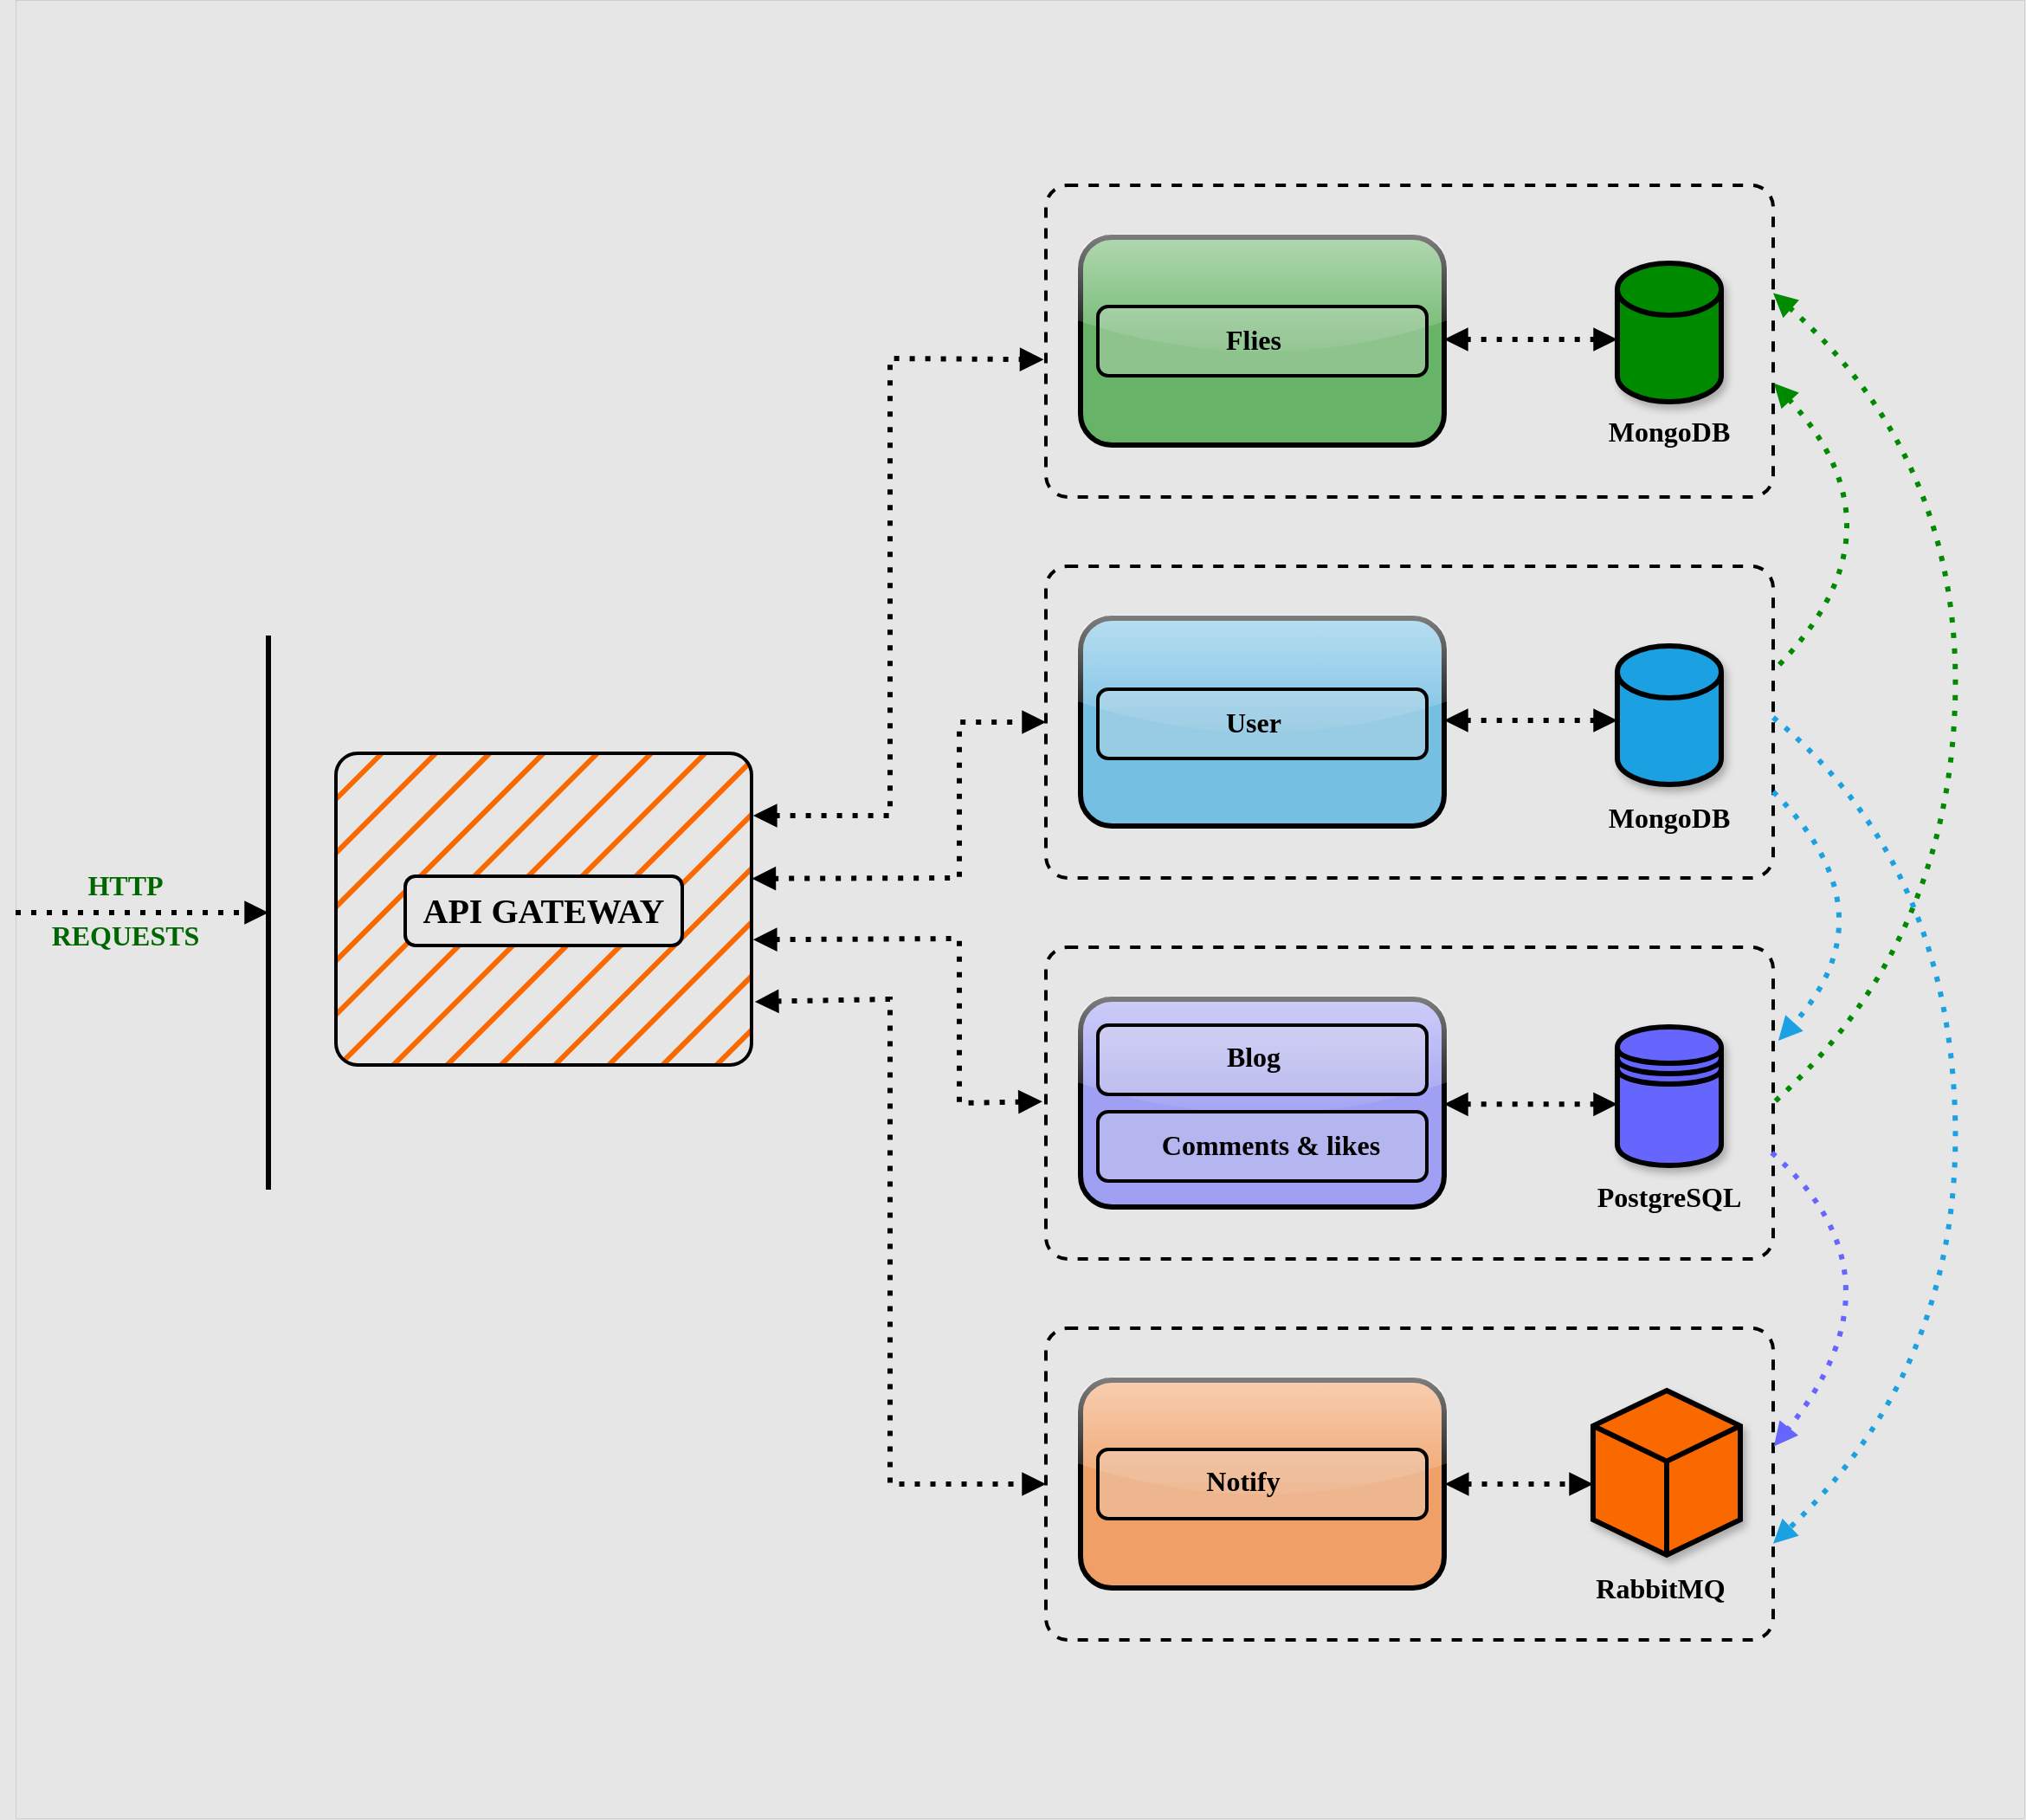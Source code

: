 <mxfile version="21.6.5" type="device">
  <diagram name="Страница 1" id="cPOvZNRW5q5iyQ3X-T9L">
    <mxGraphModel dx="2206" dy="1351" grid="1" gridSize="10" guides="1" tooltips="1" connect="1" arrows="1" fold="1" page="1" pageScale="1" pageWidth="1169" pageHeight="827" background="#E6E6E6" math="0" shadow="0">
      <root>
        <mxCell id="0" />
        <mxCell id="1" parent="0" />
        <mxCell id="3XoSpjxrRGUEi4SoyaMn-10" value="" style="rounded=0;whiteSpace=wrap;html=1;strokeWidth=0;fillColor=none;" vertex="1" parent="1">
          <mxGeometry x="8" y="299" width="1160" height="1050" as="geometry" />
        </mxCell>
        <mxCell id="aQjmBxtVL5Uxb0b1eybm-77" value="" style="rounded=1;whiteSpace=wrap;html=1;shadow=0;arcSize=7;fillStyle=hatch;fillColor=#FA6800;perimeterSpacing=0;gradientColor=none;imageAspect=1;glass=0;strokeWidth=2;" parent="1" vertex="1">
          <mxGeometry x="193" y="734" width="240" height="180" as="geometry" />
        </mxCell>
        <mxCell id="aQjmBxtVL5Uxb0b1eybm-71" value="" style="rounded=1;whiteSpace=wrap;html=1;shadow=0;arcSize=7;strokeWidth=2;dashed=1;fillColor=#E6E6E6;" parent="1" vertex="1">
          <mxGeometry x="603" y="406" width="420" height="180" as="geometry" />
        </mxCell>
        <mxCell id="aQjmBxtVL5Uxb0b1eybm-67" value="" style="rounded=1;whiteSpace=wrap;html=1;shadow=0;strokeWidth=3;fillOpacity=55;fillColor=#008A00;fontColor=#ffffff;strokeColor=#000000;glass=1;" parent="1" vertex="1">
          <mxGeometry x="623" y="436" width="210" height="120" as="geometry" />
        </mxCell>
        <mxCell id="aQjmBxtVL5Uxb0b1eybm-89" value="" style="rounded=1;whiteSpace=wrap;html=1;fillColor=#E6E6E6;fillOpacity=30;strokeWidth=2;" parent="1" vertex="1">
          <mxGeometry x="633" y="476" width="190" height="40" as="geometry" />
        </mxCell>
        <mxCell id="aQjmBxtVL5Uxb0b1eybm-10" value="MongoDB" style="text;strokeColor=none;align=center;fillColor=none;html=1;verticalAlign=middle;whiteSpace=wrap;rounded=0;fontSize=16;fontFamily=Tahoma;fontStyle=1" parent="1" vertex="1">
          <mxGeometry x="933" y="533" width="60" height="30" as="geometry" />
        </mxCell>
        <mxCell id="aQjmBxtVL5Uxb0b1eybm-16" value="" style="endArrow=block;startArrow=block;html=1;entryX=0;entryY=0.5;entryDx=0;entryDy=0;entryPerimeter=0;exitX=1;exitY=0.5;exitDx=0;exitDy=0;dashed=1;dashPattern=1 2;strokeWidth=3;rounded=0;startFill=1;endFill=1;" parent="1" edge="1">
          <mxGeometry width="50" height="50" relative="1" as="geometry">
            <mxPoint x="833" y="495.0" as="sourcePoint" />
            <mxPoint x="933.0" y="495.0" as="targetPoint" />
          </mxGeometry>
        </mxCell>
        <mxCell id="aQjmBxtVL5Uxb0b1eybm-20" value="" style="shape=cylinder3;whiteSpace=wrap;html=1;boundedLbl=1;backgroundOutline=1;size=15;fillColor=#008a00;fontColor=#ffffff;strokeColor=#000000;strokeWidth=3;shadow=1;" parent="1" vertex="1">
          <mxGeometry x="933" y="451" width="60" height="80" as="geometry" />
        </mxCell>
        <mxCell id="aQjmBxtVL5Uxb0b1eybm-73" value="" style="rounded=1;whiteSpace=wrap;html=1;shadow=0;arcSize=7;strokeWidth=2;dashed=1;fillColor=#E6E6E6;" parent="1" vertex="1">
          <mxGeometry x="603" y="626" width="420" height="180" as="geometry" />
        </mxCell>
        <mxCell id="aQjmBxtVL5Uxb0b1eybm-74" value="" style="rounded=1;whiteSpace=wrap;html=1;shadow=0;arcSize=7;dashed=1;strokeWidth=2;fillColor=#E6E6E6;" parent="1" vertex="1">
          <mxGeometry x="603" y="846" width="420" height="180" as="geometry" />
        </mxCell>
        <mxCell id="aQjmBxtVL5Uxb0b1eybm-75" value="" style="rounded=1;whiteSpace=wrap;html=1;shadow=0;arcSize=7;dashed=1;strokeWidth=2;perimeterSpacing=0;fillColor=#E6E6E6;" parent="1" vertex="1">
          <mxGeometry x="603" y="1066" width="420" height="180" as="geometry" />
        </mxCell>
        <mxCell id="aQjmBxtVL5Uxb0b1eybm-68" value="" style="rounded=1;whiteSpace=wrap;html=1;shadow=0;strokeWidth=3;fillOpacity=55;fillColor=#1BA1E2;glass=1;" parent="1" vertex="1">
          <mxGeometry x="623" y="656" width="210" height="120" as="geometry" />
        </mxCell>
        <mxCell id="aQjmBxtVL5Uxb0b1eybm-86" value="" style="rounded=1;whiteSpace=wrap;html=1;fillColor=#E6E6E6;strokeWidth=2;" parent="1" vertex="1">
          <mxGeometry x="233" y="805" width="160" height="40" as="geometry" />
        </mxCell>
        <mxCell id="aQjmBxtVL5Uxb0b1eybm-17" value="" style="endArrow=block;startArrow=block;html=1;entryX=0;entryY=0.5;entryDx=0;entryDy=0;entryPerimeter=0;anchorPointDirection=1;fixDash=0;jumpStyle=none;shadow=0;rounded=0;strokeColor=default;dashed=1;dashPattern=1 2;strokeWidth=3;startFill=1;endFill=1;" parent="1" edge="1">
          <mxGeometry width="50" height="50" relative="1" as="geometry">
            <mxPoint x="833" y="715" as="sourcePoint" />
            <mxPoint x="933.0" y="715" as="targetPoint" />
          </mxGeometry>
        </mxCell>
        <mxCell id="aQjmBxtVL5Uxb0b1eybm-21" value="" style="shape=cylinder3;whiteSpace=wrap;html=1;boundedLbl=1;backgroundOutline=1;size=15;direction=east;connectable=1;allowArrows=1;perimeter=rectanglePerimeter;fixDash=0;container=0;resizable=1;resizeWidth=0;resizeHeight=0;comic=0;enumerate=0;treeMoving=0;treeFolding=0;deletable=1;cloneable=1;rotatable=1;fixedWidth=0;autosize=0;movableLabel=0;fillColor=#1BA1E2;fontColor=#ffffff;strokeColor=#000000;strokeWidth=3;shadow=1;" parent="1" vertex="1">
          <mxGeometry x="933" y="672" width="60" height="80" as="geometry" />
        </mxCell>
        <mxCell id="aQjmBxtVL5Uxb0b1eybm-69" value="" style="rounded=1;whiteSpace=wrap;html=1;shadow=0;strokeWidth=3;fillOpacity=55;fillColor=#6666FF;glass=1;" parent="1" vertex="1">
          <mxGeometry x="623" y="876" width="210" height="120" as="geometry" />
        </mxCell>
        <mxCell id="aQjmBxtVL5Uxb0b1eybm-22" value="" style="shape=datastore;whiteSpace=wrap;html=1;fillColor=#6666FF;fontColor=#ffffff;strokeColor=#000000;strokeWidth=3;shadow=1;" parent="1" vertex="1">
          <mxGeometry x="933" y="892" width="60" height="80" as="geometry" />
        </mxCell>
        <mxCell id="aQjmBxtVL5Uxb0b1eybm-70" value="" style="rounded=1;whiteSpace=wrap;html=1;shadow=0;strokeWidth=3;fillOpacity=55;fillColor=#FA6800;glass=1;" parent="1" vertex="1">
          <mxGeometry x="623" y="1096" width="210" height="120" as="geometry" />
        </mxCell>
        <mxCell id="aQjmBxtVL5Uxb0b1eybm-19" value="" style="endArrow=block;startArrow=block;html=1;rounded=0;exitX=1.002;exitY=0.366;exitDx=0;exitDy=0;exitPerimeter=0;strokeWidth=3;dashed=1;dashPattern=1 2;startFill=1;endFill=1;" parent="1" edge="1">
          <mxGeometry width="50" height="50" relative="1" as="geometry">
            <mxPoint x="833.42" y="1156" as="sourcePoint" />
            <mxPoint x="919" y="1156" as="targetPoint" />
          </mxGeometry>
        </mxCell>
        <mxCell id="aQjmBxtVL5Uxb0b1eybm-27" value="" style="html=1;whiteSpace=wrap;shape=isoCube2;backgroundOutline=1;isoAngle=15;fillColor=#fa6800;fontColor=#000000;strokeColor=#000000;strokeWidth=3;shadow=1;" parent="1" vertex="1">
          <mxGeometry x="919" y="1102" width="85" height="95" as="geometry" />
        </mxCell>
        <mxCell id="aQjmBxtVL5Uxb0b1eybm-82" value="MongoDB" style="text;strokeColor=none;align=center;fillColor=none;html=1;verticalAlign=middle;whiteSpace=wrap;rounded=0;fontSize=16;fontFamily=Tahoma;fontStyle=1" parent="1" vertex="1">
          <mxGeometry x="933" y="756" width="60" height="30" as="geometry" />
        </mxCell>
        <mxCell id="aQjmBxtVL5Uxb0b1eybm-83" value="PostgreSQL" style="text;strokeColor=none;align=center;fillColor=none;html=1;verticalAlign=middle;whiteSpace=wrap;rounded=0;fontSize=16;fontFamily=Tahoma;fontStyle=1" parent="1" vertex="1">
          <mxGeometry x="933" y="975" width="60" height="30" as="geometry" />
        </mxCell>
        <mxCell id="aQjmBxtVL5Uxb0b1eybm-84" value="RabbitMQ" style="text;strokeColor=none;align=center;fillColor=none;html=1;verticalAlign=middle;whiteSpace=wrap;rounded=0;fontSize=16;fontFamily=Tahoma;fontStyle=1" parent="1" vertex="1">
          <mxGeometry x="928" y="1201" width="60" height="30" as="geometry" />
        </mxCell>
        <mxCell id="aQjmBxtVL5Uxb0b1eybm-85" value="API GATEWAY" style="text;strokeColor=none;align=center;fillColor=none;html=1;verticalAlign=middle;whiteSpace=wrap;rounded=0;fontSize=20;fontFamily=Tahoma;fontStyle=1" parent="1" vertex="1">
          <mxGeometry x="228" y="809" width="170" height="30" as="geometry" />
        </mxCell>
        <mxCell id="aQjmBxtVL5Uxb0b1eybm-90" value="Flies" style="text;strokeColor=none;align=center;fillColor=none;html=1;verticalAlign=middle;whiteSpace=wrap;rounded=0;fontSize=16;fontFamily=Tahoma;fontStyle=1" parent="1" vertex="1">
          <mxGeometry x="693" y="480" width="60" height="30" as="geometry" />
        </mxCell>
        <mxCell id="aQjmBxtVL5Uxb0b1eybm-94" value="" style="rounded=1;whiteSpace=wrap;html=1;fillColor=#E6E6E6;fillOpacity=30;strokeWidth=2;" parent="1" vertex="1">
          <mxGeometry x="633" y="697" width="190" height="40" as="geometry" />
        </mxCell>
        <mxCell id="aQjmBxtVL5Uxb0b1eybm-95" value="User" style="text;strokeColor=none;align=center;fillColor=none;html=1;verticalAlign=middle;whiteSpace=wrap;rounded=0;fontSize=16;fontFamily=Tahoma;fontStyle=1" parent="1" vertex="1">
          <mxGeometry x="693" y="701" width="60" height="30" as="geometry" />
        </mxCell>
        <mxCell id="aQjmBxtVL5Uxb0b1eybm-96" value="" style="rounded=1;whiteSpace=wrap;html=1;fillColor=#E6E6E6;fillOpacity=30;strokeWidth=2;" parent="1" vertex="1">
          <mxGeometry x="633" y="891" width="190" height="40" as="geometry" />
        </mxCell>
        <mxCell id="aQjmBxtVL5Uxb0b1eybm-97" value="Blog" style="text;strokeColor=none;align=center;fillColor=none;html=1;verticalAlign=middle;whiteSpace=wrap;rounded=0;fontSize=16;fontFamily=Tahoma;fontStyle=1" parent="1" vertex="1">
          <mxGeometry x="693" y="894" width="60" height="30" as="geometry" />
        </mxCell>
        <mxCell id="aQjmBxtVL5Uxb0b1eybm-98" value="" style="rounded=1;whiteSpace=wrap;html=1;fillColor=#E6E6E6;fillOpacity=30;strokeWidth=2;" parent="1" vertex="1">
          <mxGeometry x="633" y="941" width="190" height="40" as="geometry" />
        </mxCell>
        <mxCell id="aQjmBxtVL5Uxb0b1eybm-99" value="Comments &amp;amp; likes" style="text;strokeColor=none;align=center;fillColor=none;html=1;verticalAlign=middle;whiteSpace=wrap;rounded=0;fontSize=16;fontFamily=Tahoma;fontStyle=1" parent="1" vertex="1">
          <mxGeometry x="643" y="945" width="180" height="30" as="geometry" />
        </mxCell>
        <mxCell id="aQjmBxtVL5Uxb0b1eybm-104" value="" style="rounded=1;whiteSpace=wrap;html=1;fillColor=#E6E6E6;fillOpacity=30;strokeWidth=2;" parent="1" vertex="1">
          <mxGeometry x="633" y="1136" width="190" height="40" as="geometry" />
        </mxCell>
        <mxCell id="aQjmBxtVL5Uxb0b1eybm-103" value="Notify" style="text;strokeColor=none;align=center;fillColor=none;html=1;verticalAlign=middle;whiteSpace=wrap;rounded=0;fontSize=16;fontFamily=Tahoma;fontStyle=1" parent="1" vertex="1">
          <mxGeometry x="687" y="1139" width="60" height="30" as="geometry" />
        </mxCell>
        <mxCell id="aQjmBxtVL5Uxb0b1eybm-108" value="" style="endArrow=block;startArrow=block;html=1;anchorPointDirection=1;fixDash=0;jumpStyle=none;shadow=0;rounded=0;strokeColor=default;dashed=1;dashPattern=1 2;strokeWidth=3;startFill=1;endFill=1;entryX=-0.003;entryY=0.559;entryDx=0;entryDy=0;entryPerimeter=0;exitX=1.004;exitY=0.2;exitDx=0;exitDy=0;exitPerimeter=0;" parent="1" target="aQjmBxtVL5Uxb0b1eybm-71" edge="1" source="aQjmBxtVL5Uxb0b1eybm-77">
          <mxGeometry width="50" height="50" relative="1" as="geometry">
            <mxPoint x="433" y="770" as="sourcePoint" />
            <mxPoint x="553" y="606" as="targetPoint" />
            <Array as="points">
              <mxPoint x="513" y="770" />
              <mxPoint x="513" y="506" />
            </Array>
          </mxGeometry>
        </mxCell>
        <mxCell id="aQjmBxtVL5Uxb0b1eybm-110" value="" style="endArrow=block;startArrow=block;html=1;anchorPointDirection=1;fixDash=0;jumpStyle=none;shadow=0;rounded=0;strokeColor=default;dashed=1;dashPattern=1 2;strokeWidth=3;startFill=1;endFill=1;entryX=0;entryY=0.5;entryDx=0;entryDy=0;exitX=1.001;exitY=0.402;exitDx=0;exitDy=0;exitPerimeter=0;" parent="1" source="aQjmBxtVL5Uxb0b1eybm-77" edge="1" target="aQjmBxtVL5Uxb0b1eybm-73">
          <mxGeometry width="50" height="50" relative="1" as="geometry">
            <mxPoint x="483" y="836" as="sourcePoint" />
            <mxPoint x="603" y="736" as="targetPoint" />
            <Array as="points">
              <mxPoint x="553" y="806" />
              <mxPoint x="553" y="716" />
            </Array>
          </mxGeometry>
        </mxCell>
        <mxCell id="aQjmBxtVL5Uxb0b1eybm-112" value="" style="endArrow=block;startArrow=block;html=1;anchorPointDirection=1;fixDash=0;jumpStyle=none;shadow=0;rounded=0;strokeColor=default;dashed=1;dashPattern=1 2;strokeWidth=3;startFill=1;endFill=1;exitX=1.004;exitY=0.598;exitDx=0;exitDy=0;exitPerimeter=0;entryX=-0.005;entryY=0.495;entryDx=0;entryDy=0;entryPerimeter=0;" parent="1" edge="1" source="aQjmBxtVL5Uxb0b1eybm-77">
          <mxGeometry width="50" height="50" relative="1" as="geometry">
            <mxPoint x="431.8" y="841.46" as="sourcePoint" />
            <mxPoint x="600.9" y="935.1" as="targetPoint" />
            <Array as="points">
              <mxPoint x="553" y="841" />
              <mxPoint x="553" y="936" />
            </Array>
          </mxGeometry>
        </mxCell>
        <mxCell id="aQjmBxtVL5Uxb0b1eybm-113" value="" style="endArrow=block;startArrow=block;html=1;anchorPointDirection=1;fixDash=0;jumpStyle=none;shadow=0;rounded=0;strokeColor=default;dashed=1;dashPattern=1 2;strokeWidth=3;startFill=1;endFill=1;entryX=0;entryY=0.5;entryDx=0;entryDy=0;exitX=1.008;exitY=0.797;exitDx=0;exitDy=0;exitPerimeter=0;" parent="1" edge="1" target="aQjmBxtVL5Uxb0b1eybm-75" source="aQjmBxtVL5Uxb0b1eybm-77">
          <mxGeometry width="50" height="50" relative="1" as="geometry">
            <mxPoint x="463" y="966" as="sourcePoint" />
            <mxPoint x="602" y="1178" as="targetPoint" />
            <Array as="points">
              <mxPoint x="513" y="876" />
              <mxPoint x="513" y="1156" />
            </Array>
          </mxGeometry>
        </mxCell>
        <mxCell id="aQjmBxtVL5Uxb0b1eybm-115" value="" style="endArrow=none;startArrow=block;html=1;entryX=1;entryY=0.5;entryDx=0;entryDy=0;dashed=1;dashPattern=1 2;strokeWidth=3;startFill=1;endFill=0;curved=1;strokeColor=#008A00;exitX=1;exitY=0.346;exitDx=0;exitDy=0;exitPerimeter=0;" parent="1" source="aQjmBxtVL5Uxb0b1eybm-71" target="aQjmBxtVL5Uxb0b1eybm-74" edge="1">
          <mxGeometry width="50" height="50" relative="1" as="geometry">
            <mxPoint x="1023" y="526" as="sourcePoint" />
            <mxPoint x="1023.0" y="957.62" as="targetPoint" />
            <Array as="points">
              <mxPoint x="1133" y="566" />
              <mxPoint x="1123" y="846" />
            </Array>
          </mxGeometry>
        </mxCell>
        <mxCell id="aQjmBxtVL5Uxb0b1eybm-117" value="" style="endArrow=none;startArrow=block;html=1;entryX=1.002;entryY=0.331;entryDx=0;entryDy=0;exitX=1.001;exitY=0.635;exitDx=0;exitDy=0;dashed=1;dashPattern=1 2;strokeWidth=3;startFill=1;endFill=0;curved=1;exitPerimeter=0;strokeColor=#008A00;entryPerimeter=0;" parent="1" source="aQjmBxtVL5Uxb0b1eybm-71" target="aQjmBxtVL5Uxb0b1eybm-73" edge="1">
          <mxGeometry width="50" height="50" relative="1" as="geometry">
            <mxPoint x="1023.84" y="557.76" as="sourcePoint" />
            <mxPoint x="1023.0" y="1001.0" as="targetPoint" />
            <Array as="points">
              <mxPoint x="1103" y="606" />
            </Array>
          </mxGeometry>
        </mxCell>
        <mxCell id="aQjmBxtVL5Uxb0b1eybm-118" value="" style="endArrow=block;startArrow=none;html=1;exitX=0.998;exitY=0.659;exitDx=0;exitDy=0;dashed=1;dashPattern=1 2;strokeWidth=3;startFill=0;endFill=1;curved=1;exitPerimeter=0;strokeColor=#6666FF;entryX=1.001;entryY=0.379;entryDx=0;entryDy=0;entryPerimeter=0;" parent="1" target="aQjmBxtVL5Uxb0b1eybm-75" edge="1" source="aQjmBxtVL5Uxb0b1eybm-74">
          <mxGeometry width="50" height="50" relative="1" as="geometry">
            <mxPoint x="1023" y="961" as="sourcePoint" />
            <mxPoint x="1033" y="1166" as="targetPoint" />
            <Array as="points">
              <mxPoint x="1103" y="1036" />
            </Array>
          </mxGeometry>
        </mxCell>
        <mxCell id="aQjmBxtVL5Uxb0b1eybm-120" value="" style="endArrow=block;startArrow=none;html=1;entryX=1;entryY=0.691;entryDx=0;entryDy=0;exitX=1;exitY=0.485;exitDx=0;exitDy=0;dashed=1;dashPattern=1 2;strokeWidth=3;startFill=0;endFill=1;curved=1;strokeColor=#1BA1E2;entryPerimeter=0;exitPerimeter=0;" parent="1" source="aQjmBxtVL5Uxb0b1eybm-73" target="aQjmBxtVL5Uxb0b1eybm-75" edge="1">
          <mxGeometry width="50" height="50" relative="1" as="geometry">
            <mxPoint x="1023" y="735" as="sourcePoint" />
            <mxPoint x="1023" y="945" as="targetPoint" />
            <Array as="points">
              <mxPoint x="1123" y="796" />
              <mxPoint x="1133" y="1086" />
            </Array>
          </mxGeometry>
        </mxCell>
        <mxCell id="aQjmBxtVL5Uxb0b1eybm-121" value="" style="endArrow=block;startArrow=none;html=1;entryX=1.007;entryY=0.3;entryDx=0;entryDy=0;exitX=1;exitY=0.723;exitDx=0;exitDy=0;dashed=1;dashPattern=1 2;strokeWidth=3;startFill=0;endFill=1;curved=1;exitPerimeter=0;strokeColor=#1BA1E2;entryPerimeter=0;" parent="1" target="aQjmBxtVL5Uxb0b1eybm-74" edge="1" source="aQjmBxtVL5Uxb0b1eybm-73">
          <mxGeometry width="50" height="50" relative="1" as="geometry">
            <mxPoint x="1025" y="786" as="sourcePoint" />
            <mxPoint x="1023" y="1225" as="targetPoint" />
            <Array as="points">
              <mxPoint x="1093" y="826" />
            </Array>
          </mxGeometry>
        </mxCell>
        <mxCell id="3XoSpjxrRGUEi4SoyaMn-4" value="" style="endArrow=block;startArrow=block;html=1;entryX=0;entryY=0.5;entryDx=0;entryDy=0;entryPerimeter=0;anchorPointDirection=1;fixDash=0;jumpStyle=none;shadow=0;rounded=0;strokeColor=default;dashed=1;dashPattern=1 2;strokeWidth=3;startFill=1;endFill=1;" edge="1" parent="1">
          <mxGeometry width="50" height="50" relative="1" as="geometry">
            <mxPoint x="833" y="936.64" as="sourcePoint" />
            <mxPoint x="933.0" y="936.64" as="targetPoint" />
          </mxGeometry>
        </mxCell>
        <mxCell id="3XoSpjxrRGUEi4SoyaMn-5" value="" style="endArrow=none;html=1;rounded=0;strokeWidth=3;" edge="1" parent="1">
          <mxGeometry width="50" height="50" relative="1" as="geometry">
            <mxPoint x="154" y="986" as="sourcePoint" />
            <mxPoint x="154" y="666" as="targetPoint" />
          </mxGeometry>
        </mxCell>
        <mxCell id="3XoSpjxrRGUEi4SoyaMn-6" value="" style="endArrow=block;startArrow=none;html=1;anchorPointDirection=1;fixDash=0;jumpStyle=none;shadow=0;rounded=0;strokeColor=default;dashed=1;dashPattern=1 2;strokeWidth=3;startFill=0;endFill=1;" edge="1" parent="1">
          <mxGeometry width="50" height="50" relative="1" as="geometry">
            <mxPoint x="8" y="826" as="sourcePoint" />
            <mxPoint x="154" y="826" as="targetPoint" />
            <Array as="points" />
          </mxGeometry>
        </mxCell>
        <mxCell id="3XoSpjxrRGUEi4SoyaMn-7" value="HTTP" style="text;strokeColor=none;align=center;fillColor=none;html=1;verticalAlign=middle;whiteSpace=wrap;rounded=0;fontSize=16;fontFamily=Tahoma;fontStyle=1;labelBackgroundColor=none;fontColor=#006600;" vertex="1" parent="1">
          <mxGeometry x="48" y="800" width="47" height="20.5" as="geometry" />
        </mxCell>
        <mxCell id="3XoSpjxrRGUEi4SoyaMn-8" value="REQUESTS" style="text;strokeColor=none;align=center;fillColor=none;html=1;verticalAlign=middle;whiteSpace=wrap;rounded=0;fontSize=16;fontFamily=Tahoma;fontStyle=1;labelBackgroundColor=none;fontColor=#006600;" vertex="1" parent="1">
          <mxGeometry x="28" y="824" width="87" height="30" as="geometry" />
        </mxCell>
      </root>
    </mxGraphModel>
  </diagram>
</mxfile>
